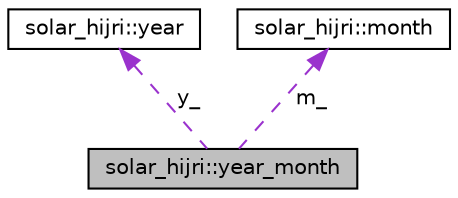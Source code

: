 digraph "solar_hijri::year_month"
{
 // LATEX_PDF_SIZE
  edge [fontname="Helvetica",fontsize="10",labelfontname="Helvetica",labelfontsize="10"];
  node [fontname="Helvetica",fontsize="10",shape=record];
  Node1 [label="solar_hijri::year_month",height=0.2,width=0.4,color="black", fillcolor="grey75", style="filled", fontcolor="black",tooltip=" "];
  Node2 -> Node1 [dir="back",color="darkorchid3",fontsize="10",style="dashed",label=" y_" ,fontname="Helvetica"];
  Node2 [label="solar_hijri::year",height=0.2,width=0.4,color="black", fillcolor="white", style="filled",URL="$classsolar__hijri_1_1year.html",tooltip=" "];
  Node3 -> Node1 [dir="back",color="darkorchid3",fontsize="10",style="dashed",label=" m_" ,fontname="Helvetica"];
  Node3 [label="solar_hijri::month",height=0.2,width=0.4,color="black", fillcolor="white", style="filled",URL="$classsolar__hijri_1_1month.html",tooltip=" "];
}
